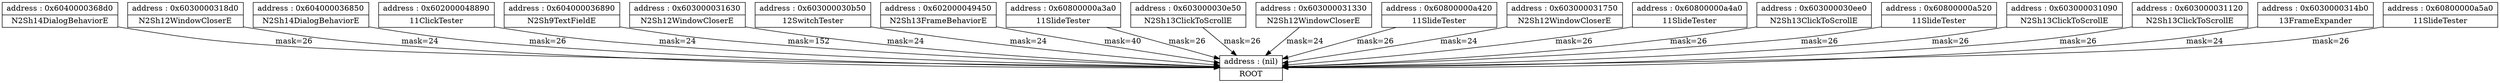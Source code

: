 digraph {
	node [shape=record]
	"node(nil)" [label = "{address : (nil) | ROOT}"];

	"node0x6040000368d0" -> "node(nil)" [color=black, label="mask=26"];
	"node0x6030000318d0" -> "node(nil)" [color=black, label="mask=24"];
	"node0x604000036850" -> "node(nil)" [color=black, label="mask=26"];
	"node0x602000048890" -> "node(nil)" [color=black, label="mask=24"];
	"node0x604000036890" -> "node(nil)" [color=black, label="mask=152"];
	"node0x603000031630" -> "node(nil)" [color=black, label="mask=24"];
	"node0x603000030b50" -> "node(nil)" [color=black, label="mask=24"];
	"node0x602000049450" -> "node(nil)" [color=black, label="mask=40"];
	"node0x60800000a3a0" -> "node(nil)" [color=black, label="mask=26"];
	"node0x603000030e50" -> "node(nil)" [color=black, label="mask=26"];
	"node0x603000031330" -> "node(nil)" [color=black, label="mask=24"];
	"node0x60800000a420" -> "node(nil)" [color=black, label="mask=26"];
	"node0x603000031750" -> "node(nil)" [color=black, label="mask=24"];
	"node0x60800000a4a0" -> "node(nil)" [color=black, label="mask=26"];
	"node0x603000030ee0" -> "node(nil)" [color=black, label="mask=26"];
	"node0x60800000a520" -> "node(nil)" [color=black, label="mask=26"];
	"node0x603000031090" -> "node(nil)" [color=black, label="mask=26"];
	"node0x603000031120" -> "node(nil)" [color=black, label="mask=26"];
	"node0x6030000314b0" -> "node(nil)" [color=black, label="mask=24"];
	"node0x60800000a5a0" -> "node(nil)" [color=black, label="mask=26"];
	"node0x6040000368d0" [label = "{address : 0x6040000368d0 | N2Sh14DialogBehaviorE}"];

	"node0x6030000318d0" [label = "{address : 0x6030000318d0 | N2Sh12WindowCloserE}"];

	"node0x604000036850" [label = "{address : 0x604000036850 | N2Sh14DialogBehaviorE}"];

	"node0x602000048890" [label = "{address : 0x602000048890 | 11ClickTester}"];

	"node0x604000036890" [label = "{address : 0x604000036890 | N2Sh9TextFieldE}"];

	"node0x603000031630" [label = "{address : 0x603000031630 | N2Sh12WindowCloserE}"];

	"node0x603000030b50" [label = "{address : 0x603000030b50 | 12SwitchTester}"];

	"node0x602000049450" [label = "{address : 0x602000049450 | N2Sh13FrameBehaviorE}"];

	"node0x60800000a3a0" [label = "{address : 0x60800000a3a0 | 11SlideTester}"];

	"node0x603000030e50" [label = "{address : 0x603000030e50 | N2Sh13ClickToScrollE}"];

	"node0x603000031330" [label = "{address : 0x603000031330 | N2Sh12WindowCloserE}"];

	"node0x60800000a420" [label = "{address : 0x60800000a420 | 11SlideTester}"];

	"node0x603000031750" [label = "{address : 0x603000031750 | N2Sh12WindowCloserE}"];

	"node0x60800000a4a0" [label = "{address : 0x60800000a4a0 | 11SlideTester}"];

	"node0x603000030ee0" [label = "{address : 0x603000030ee0 | N2Sh13ClickToScrollE}"];

	"node0x60800000a520" [label = "{address : 0x60800000a520 | 11SlideTester}"];

	"node0x603000031090" [label = "{address : 0x603000031090 | N2Sh13ClickToScrollE}"];

	"node0x603000031120" [label = "{address : 0x603000031120 | N2Sh13ClickToScrollE}"];

	"node0x6030000314b0" [label = "{address : 0x6030000314b0 | 13FrameExpander}"];

	"node0x60800000a5a0" [label = "{address : 0x60800000a5a0 | 11SlideTester}"];

}
